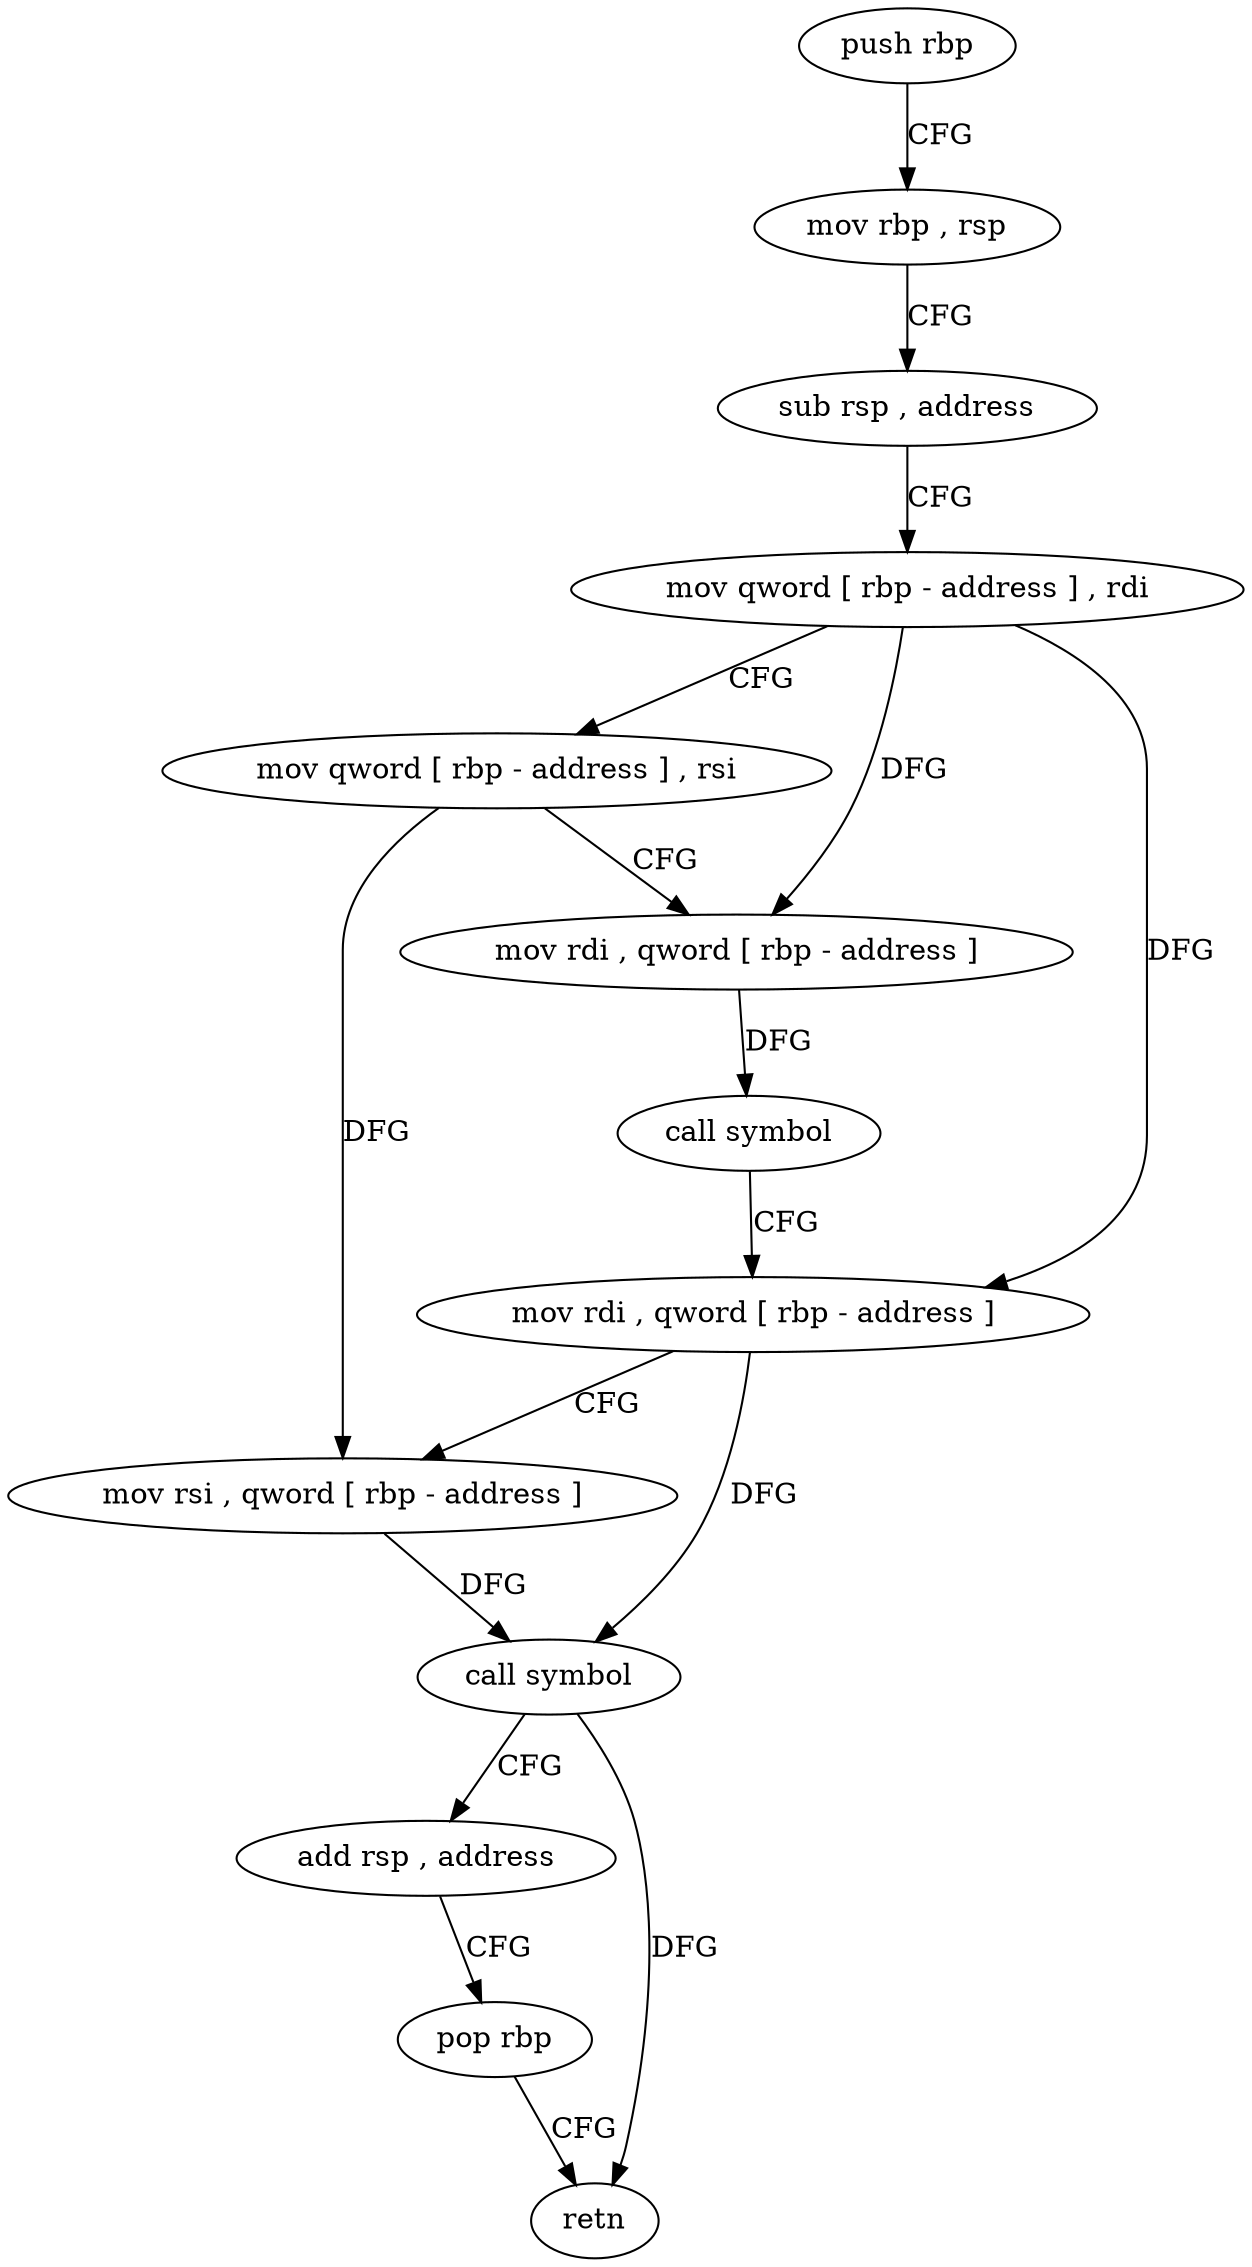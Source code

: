 digraph "func" {
"4267440" [label = "push rbp" ]
"4267441" [label = "mov rbp , rsp" ]
"4267444" [label = "sub rsp , address" ]
"4267448" [label = "mov qword [ rbp - address ] , rdi" ]
"4267452" [label = "mov qword [ rbp - address ] , rsi" ]
"4267456" [label = "mov rdi , qword [ rbp - address ]" ]
"4267460" [label = "call symbol" ]
"4267465" [label = "mov rdi , qword [ rbp - address ]" ]
"4267469" [label = "mov rsi , qword [ rbp - address ]" ]
"4267473" [label = "call symbol" ]
"4267478" [label = "add rsp , address" ]
"4267482" [label = "pop rbp" ]
"4267483" [label = "retn" ]
"4267440" -> "4267441" [ label = "CFG" ]
"4267441" -> "4267444" [ label = "CFG" ]
"4267444" -> "4267448" [ label = "CFG" ]
"4267448" -> "4267452" [ label = "CFG" ]
"4267448" -> "4267456" [ label = "DFG" ]
"4267448" -> "4267465" [ label = "DFG" ]
"4267452" -> "4267456" [ label = "CFG" ]
"4267452" -> "4267469" [ label = "DFG" ]
"4267456" -> "4267460" [ label = "DFG" ]
"4267460" -> "4267465" [ label = "CFG" ]
"4267465" -> "4267469" [ label = "CFG" ]
"4267465" -> "4267473" [ label = "DFG" ]
"4267469" -> "4267473" [ label = "DFG" ]
"4267473" -> "4267478" [ label = "CFG" ]
"4267473" -> "4267483" [ label = "DFG" ]
"4267478" -> "4267482" [ label = "CFG" ]
"4267482" -> "4267483" [ label = "CFG" ]
}
